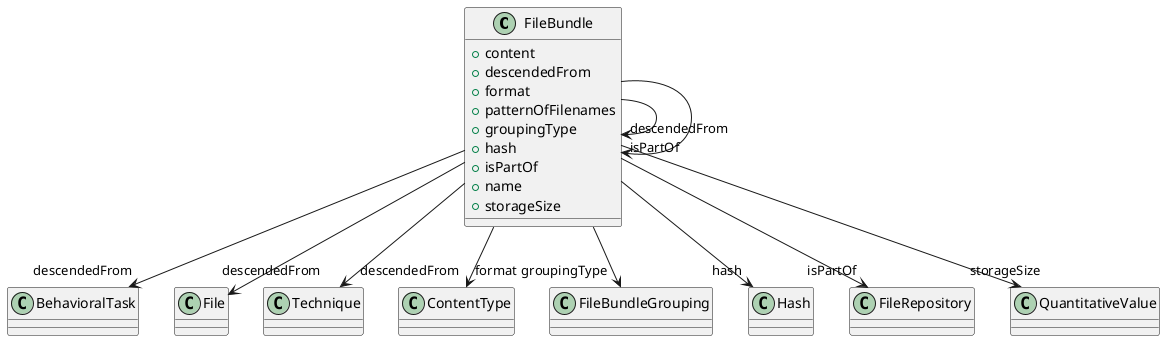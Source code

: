@startuml
class FileBundle {
+content
+descendedFrom
+format
+patternOfFilenames
+groupingType
+hash
+isPartOf
+name
+storageSize

}
FileBundle -d-> "descendedFrom" BehavioralTask
FileBundle -d-> "descendedFrom" FileBundle
FileBundle -d-> "descendedFrom" File
FileBundle -d-> "descendedFrom" Technique
FileBundle -d-> "format" ContentType
FileBundle -d-> "groupingType" FileBundleGrouping
FileBundle -d-> "hash" Hash
FileBundle -d-> "isPartOf" FileBundle
FileBundle -d-> "isPartOf" FileRepository
FileBundle -d-> "storageSize" QuantitativeValue

@enduml